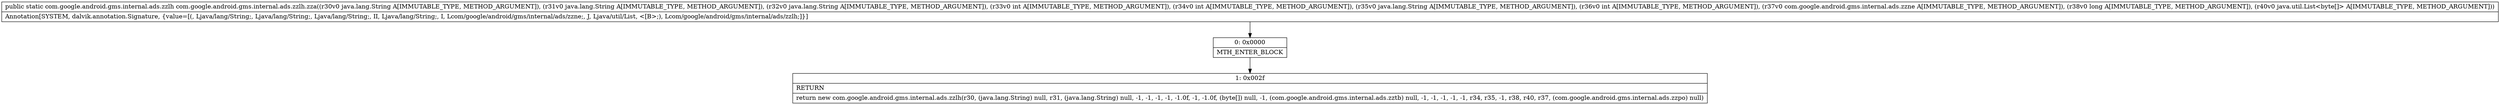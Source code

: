 digraph "CFG forcom.google.android.gms.internal.ads.zzlh.zza(Ljava\/lang\/String;Ljava\/lang\/String;Ljava\/lang\/String;IILjava\/lang\/String;ILcom\/google\/android\/gms\/internal\/ads\/zzne;JLjava\/util\/List;)Lcom\/google\/android\/gms\/internal\/ads\/zzlh;" {
Node_0 [shape=record,label="{0\:\ 0x0000|MTH_ENTER_BLOCK\l}"];
Node_1 [shape=record,label="{1\:\ 0x002f|RETURN\l|return new com.google.android.gms.internal.ads.zzlh(r30, (java.lang.String) null, r31, (java.lang.String) null, \-1, \-1, \-1, \-1, \-1.0f, \-1, \-1.0f, (byte[]) null, \-1, (com.google.android.gms.internal.ads.zztb) null, \-1, \-1, \-1, \-1, \-1, r34, r35, \-1, r38, r40, r37, (com.google.android.gms.internal.ads.zzpo) null)\l}"];
MethodNode[shape=record,label="{public static com.google.android.gms.internal.ads.zzlh com.google.android.gms.internal.ads.zzlh.zza((r30v0 java.lang.String A[IMMUTABLE_TYPE, METHOD_ARGUMENT]), (r31v0 java.lang.String A[IMMUTABLE_TYPE, METHOD_ARGUMENT]), (r32v0 java.lang.String A[IMMUTABLE_TYPE, METHOD_ARGUMENT]), (r33v0 int A[IMMUTABLE_TYPE, METHOD_ARGUMENT]), (r34v0 int A[IMMUTABLE_TYPE, METHOD_ARGUMENT]), (r35v0 java.lang.String A[IMMUTABLE_TYPE, METHOD_ARGUMENT]), (r36v0 int A[IMMUTABLE_TYPE, METHOD_ARGUMENT]), (r37v0 com.google.android.gms.internal.ads.zzne A[IMMUTABLE_TYPE, METHOD_ARGUMENT]), (r38v0 long A[IMMUTABLE_TYPE, METHOD_ARGUMENT]), (r40v0 java.util.List\<byte[]\> A[IMMUTABLE_TYPE, METHOD_ARGUMENT]))  | Annotation[SYSTEM, dalvik.annotation.Signature, \{value=[(, Ljava\/lang\/String;, Ljava\/lang\/String;, Ljava\/lang\/String;, II, Ljava\/lang\/String;, I, Lcom\/google\/android\/gms\/internal\/ads\/zzne;, J, Ljava\/util\/List, \<[B\>;), Lcom\/google\/android\/gms\/internal\/ads\/zzlh;]\}]\l}"];
MethodNode -> Node_0;
Node_0 -> Node_1;
}

